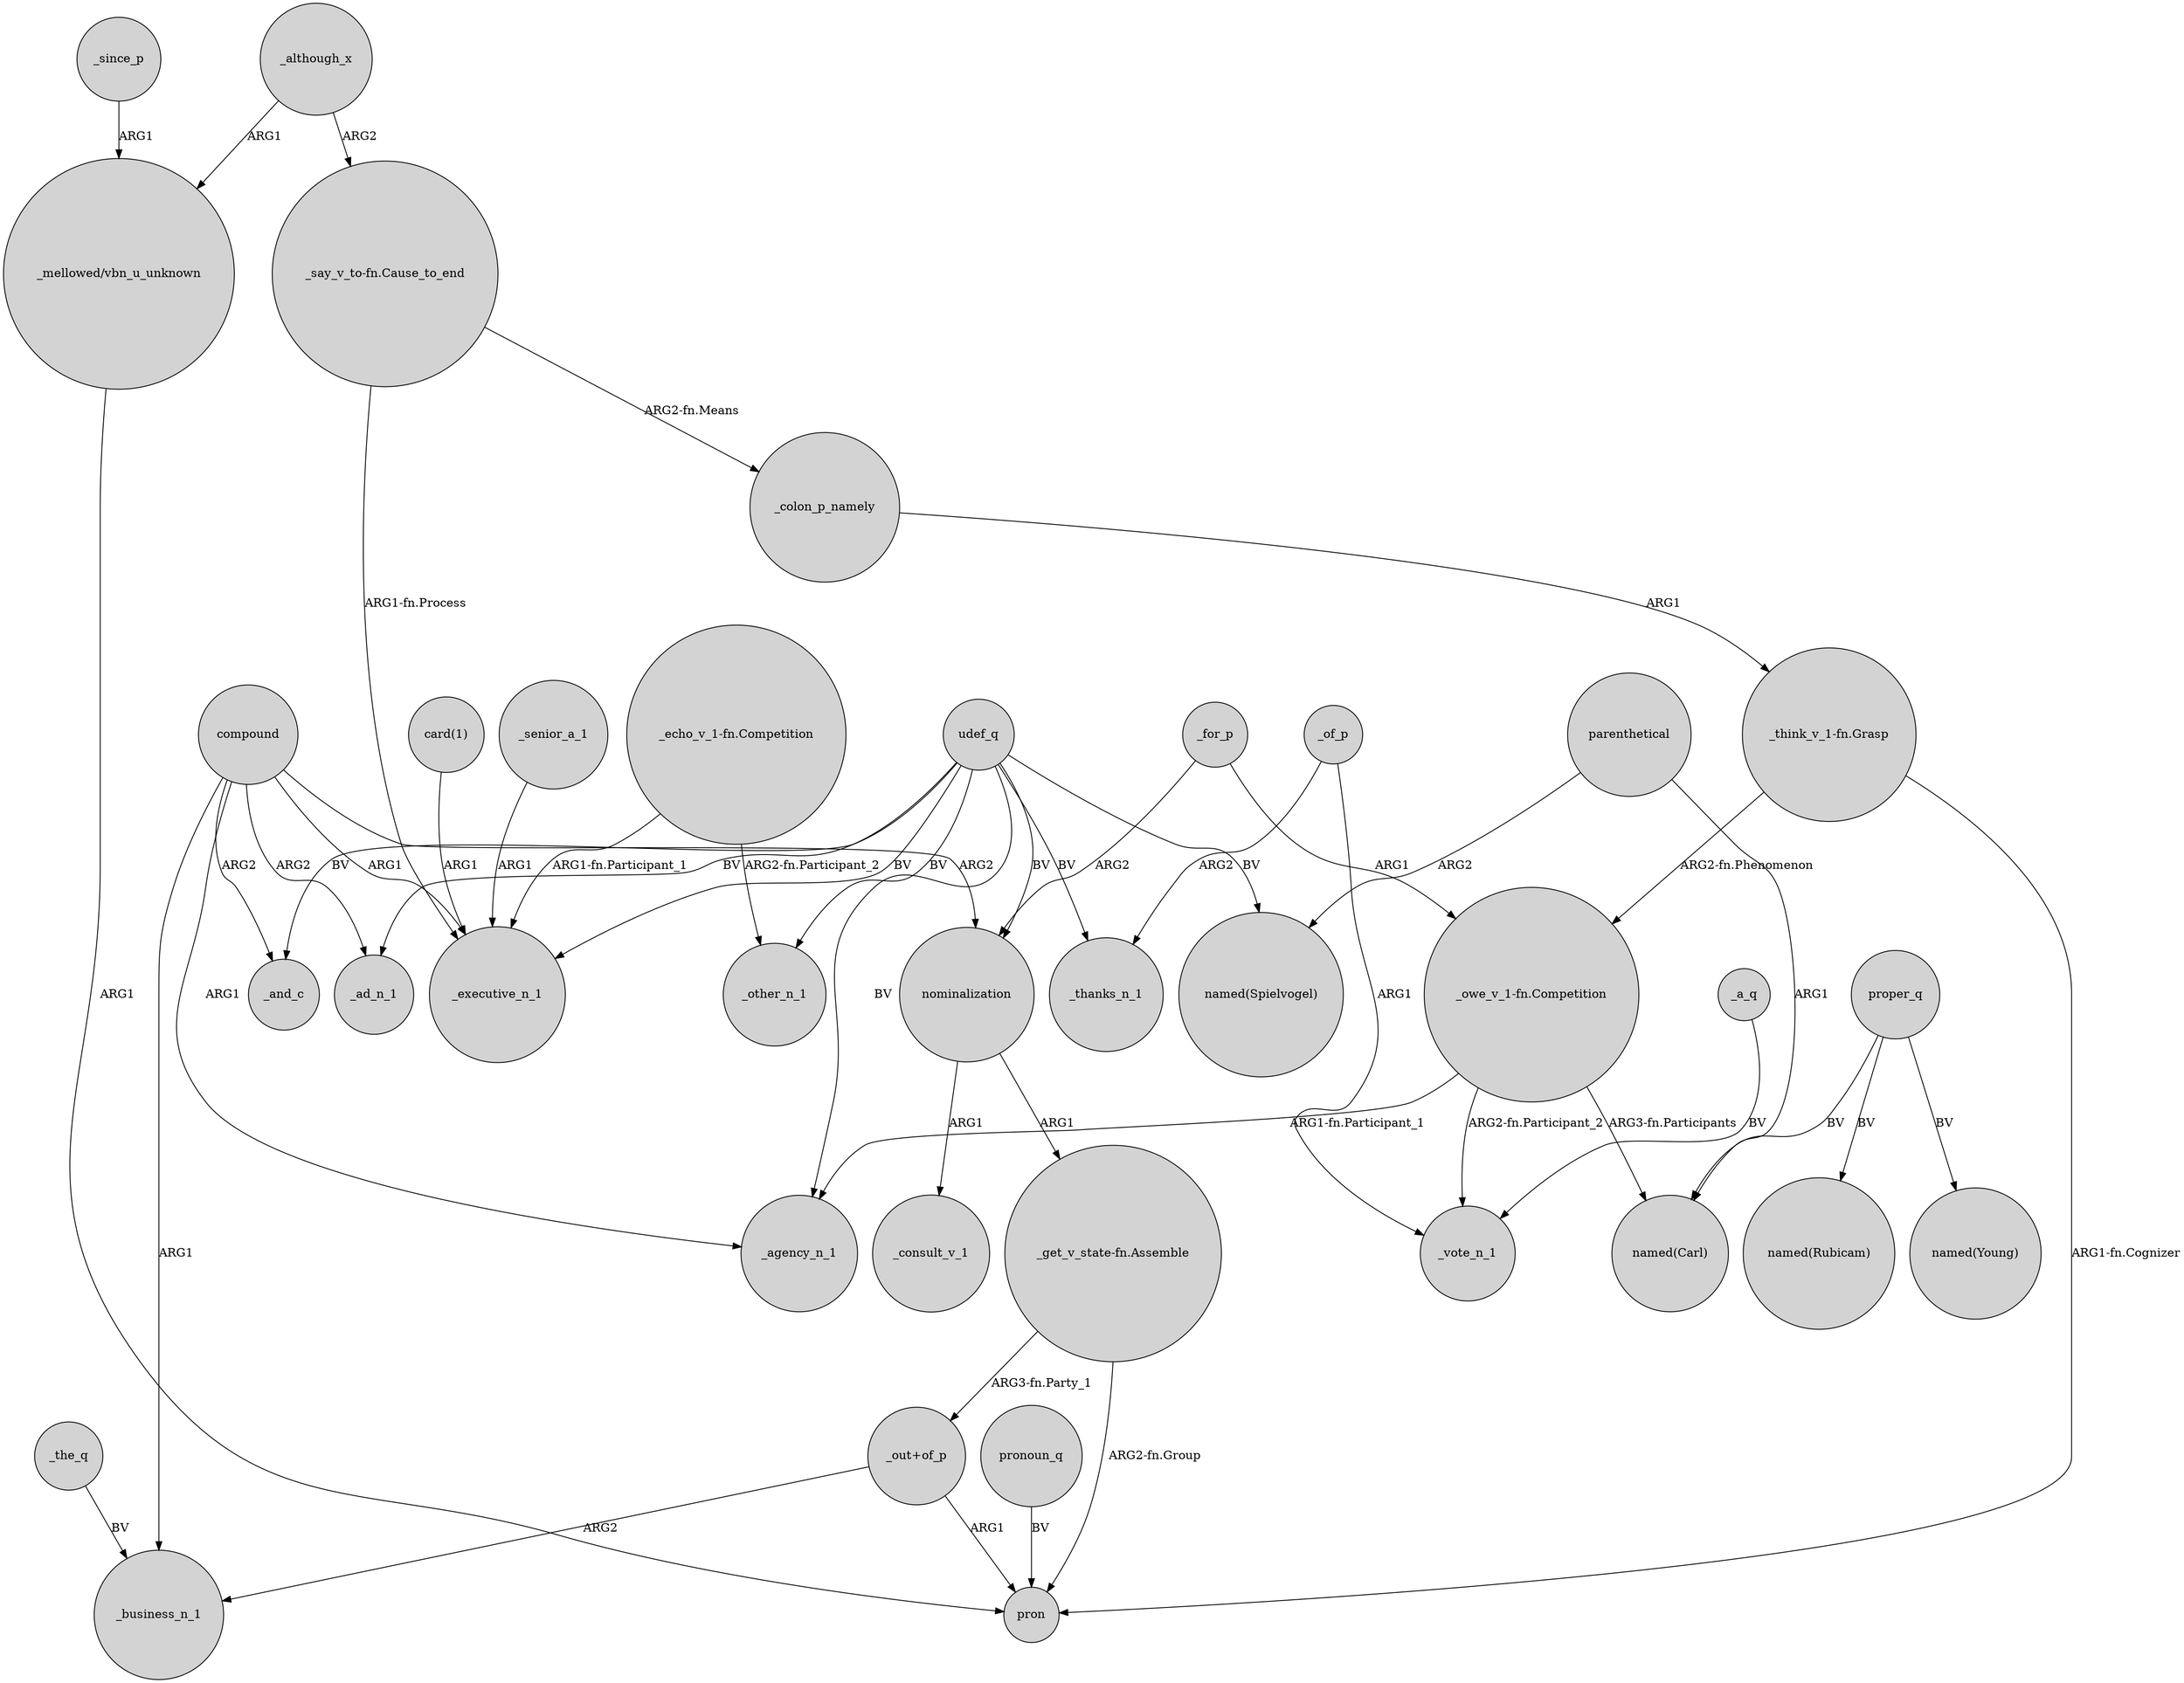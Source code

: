 digraph {
	node [shape=circle style=filled]
	"_think_v_1-fn.Grasp" -> pron [label="ARG1-fn.Cognizer"]
	compound -> _agency_n_1 [label=ARG1]
	_colon_p_namely -> "_think_v_1-fn.Grasp" [label=ARG1]
	_senior_a_1 -> _executive_n_1 [label=ARG1]
	"_out+of_p" -> pron [label=ARG1]
	udef_q -> _agency_n_1 [label=BV]
	"_owe_v_1-fn.Competition" -> _vote_n_1 [label="ARG2-fn.Participant_2"]
	"_out+of_p" -> _business_n_1 [label=ARG2]
	"_echo_v_1-fn.Competition" -> _other_n_1 [label="ARG2-fn.Participant_2"]
	_although_x -> "_mellowed/vbn_u_unknown" [label=ARG1]
	udef_q -> nominalization [label=BV]
	_the_q -> _business_n_1 [label=BV]
	_although_x -> "_say_v_to-fn.Cause_to_end" [label=ARG2]
	udef_q -> _other_n_1 [label=BV]
	"_mellowed/vbn_u_unknown" -> pron [label=ARG1]
	_of_p -> _vote_n_1 [label=ARG1]
	"_owe_v_1-fn.Competition" -> _agency_n_1 [label="ARG1-fn.Participant_1"]
	udef_q -> _and_c [label=BV]
	proper_q -> "named(Carl)" [label=BV]
	_for_p -> "_owe_v_1-fn.Competition" [label=ARG1]
	compound -> _and_c [label=ARG2]
	compound -> nominalization [label=ARG2]
	pronoun_q -> pron [label=BV]
	_of_p -> _thanks_n_1 [label=ARG2]
	udef_q -> _executive_n_1 [label=BV]
	compound -> _ad_n_1 [label=ARG2]
	_a_q -> _vote_n_1 [label=BV]
	nominalization -> _consult_v_1 [label=ARG1]
	udef_q -> _thanks_n_1 [label=BV]
	nominalization -> "_get_v_state-fn.Assemble" [label=ARG1]
	"_say_v_to-fn.Cause_to_end" -> _colon_p_namely [label="ARG2-fn.Means"]
	"_owe_v_1-fn.Competition" -> "named(Carl)" [label="ARG3-fn.Participants"]
	compound -> _executive_n_1 [label=ARG1]
	_for_p -> nominalization [label=ARG2]
	parenthetical -> "named(Carl)" [label=ARG1]
	"_get_v_state-fn.Assemble" -> pron [label="ARG2-fn.Group"]
	udef_q -> "named(Spielvogel)" [label=BV]
	"_think_v_1-fn.Grasp" -> "_owe_v_1-fn.Competition" [label="ARG2-fn.Phenomenon"]
	compound -> _business_n_1 [label=ARG1]
	"_get_v_state-fn.Assemble" -> "_out+of_p" [label="ARG3-fn.Party_1"]
	parenthetical -> "named(Spielvogel)" [label=ARG2]
	"_echo_v_1-fn.Competition" -> _executive_n_1 [label="ARG1-fn.Participant_1"]
	proper_q -> "named(Rubicam)" [label=BV]
	"card(1)" -> _executive_n_1 [label=ARG1]
	udef_q -> _ad_n_1 [label=BV]
	_since_p -> "_mellowed/vbn_u_unknown" [label=ARG1]
	proper_q -> "named(Young)" [label=BV]
	"_say_v_to-fn.Cause_to_end" -> _executive_n_1 [label="ARG1-fn.Process"]
}
